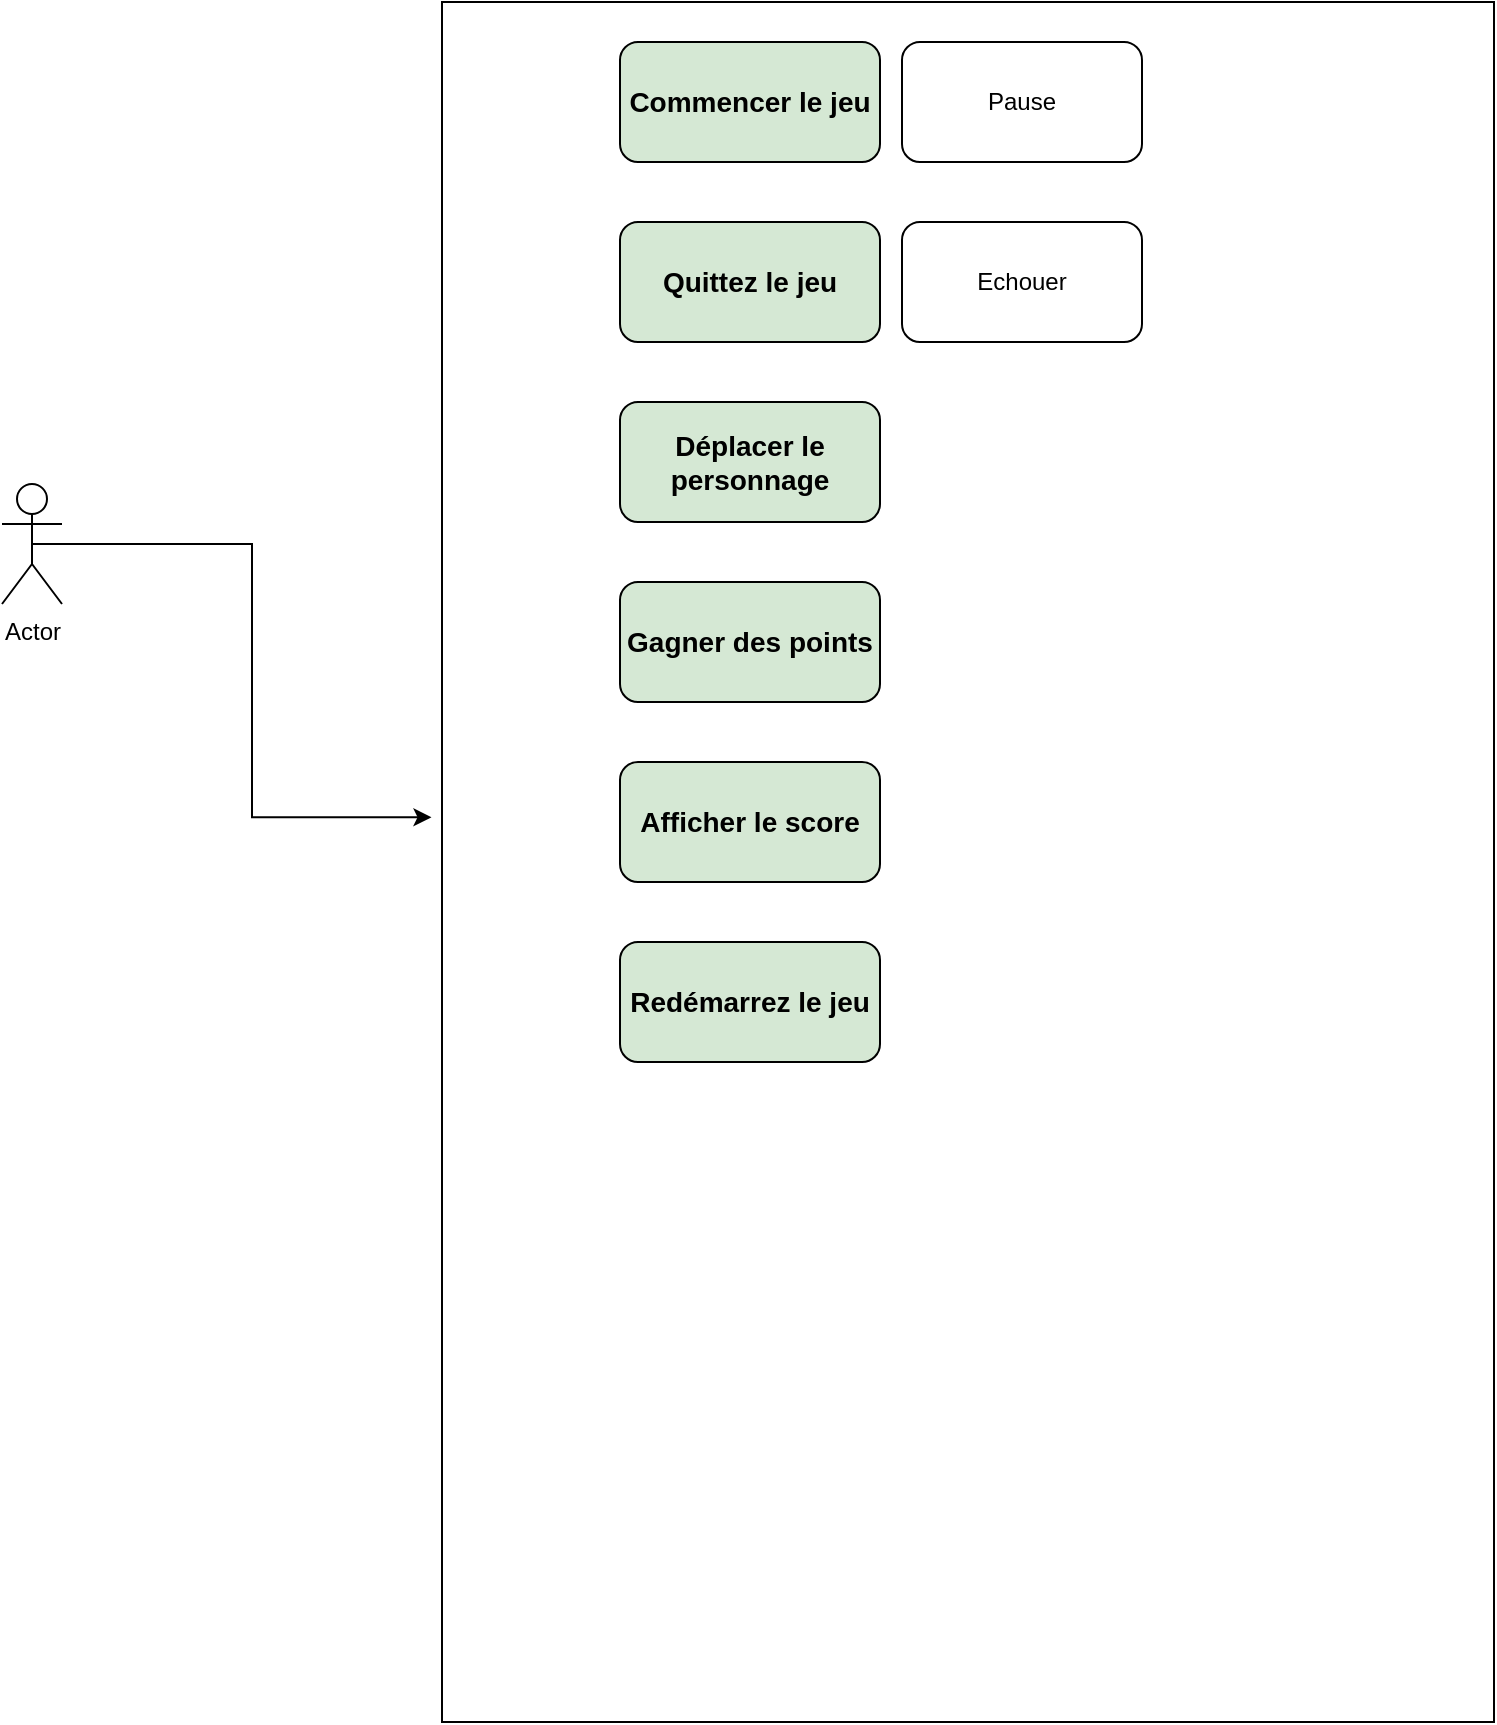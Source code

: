 <mxfile version="24.4.0" type="device">
  <diagram id="u3HEmbyoLWrBkUlyNjNU" name="Page-1">
    <mxGraphModel dx="918" dy="393" grid="1" gridSize="10" guides="1" tooltips="1" connect="1" arrows="1" fold="1" page="1" pageScale="1" pageWidth="827" pageHeight="1169" math="0" shadow="0">
      <root>
        <mxCell id="0" />
        <mxCell id="1" parent="0" />
        <mxCell id="WMbjbyXwP4fBcu2IAF67-1" value="&lt;b&gt;&lt;font style=&quot;font-size: 14px;&quot;&gt;Commencer le jeu&lt;/font&gt;&lt;/b&gt;" style="rounded=1;whiteSpace=wrap;html=1;fillColor=#D5E8D4;" parent="1" vertex="1">
          <mxGeometry x="349" y="40" width="130" height="60" as="geometry" />
        </mxCell>
        <mxCell id="WMbjbyXwP4fBcu2IAF67-2" value="&lt;span style=&quot;font-size: 14px;&quot;&gt;&lt;b&gt;Quittez le jeu&lt;/b&gt;&lt;/span&gt;" style="rounded=1;whiteSpace=wrap;html=1;fillColor=#D5E8D4;" parent="1" vertex="1">
          <mxGeometry x="349" y="130" width="130" height="60" as="geometry" />
        </mxCell>
        <mxCell id="WMbjbyXwP4fBcu2IAF67-3" value="&lt;span style=&quot;font-size: 14px;&quot;&gt;&lt;b&gt;Déplacer le personnage&lt;/b&gt;&lt;/span&gt;" style="rounded=1;whiteSpace=wrap;html=1;fillColor=#D5E8D4;" parent="1" vertex="1">
          <mxGeometry x="349" y="220" width="130" height="60" as="geometry" />
        </mxCell>
        <mxCell id="WMbjbyXwP4fBcu2IAF67-4" value="&lt;span style=&quot;font-size: 14px;&quot;&gt;&lt;b&gt;Gagner des points&lt;/b&gt;&lt;/span&gt;" style="rounded=1;whiteSpace=wrap;html=1;fillColor=#D5E8D4;" parent="1" vertex="1">
          <mxGeometry x="349" y="310" width="130" height="60" as="geometry" />
        </mxCell>
        <mxCell id="WMbjbyXwP4fBcu2IAF67-5" value="&lt;span style=&quot;font-size: 14px;&quot;&gt;&lt;b&gt;Afficher le score&lt;/b&gt;&lt;/span&gt;" style="rounded=1;whiteSpace=wrap;html=1;fillColor=#D5E8D4;" parent="1" vertex="1">
          <mxGeometry x="349" y="400" width="130" height="60" as="geometry" />
        </mxCell>
        <mxCell id="WMbjbyXwP4fBcu2IAF67-6" value="&lt;span style=&quot;font-size: 14px;&quot;&gt;&lt;b&gt;Redémarrez le jeu&lt;/b&gt;&lt;/span&gt;" style="rounded=1;whiteSpace=wrap;html=1;fillColor=#D5E8D4;" parent="1" vertex="1">
          <mxGeometry x="349" y="490" width="130" height="60" as="geometry" />
        </mxCell>
        <mxCell id="WMbjbyXwP4fBcu2IAF67-7" value="" style="rounded=0;whiteSpace=wrap;html=1;fillColor=none;" parent="1" vertex="1">
          <mxGeometry x="260" y="20" width="526" height="860" as="geometry" />
        </mxCell>
        <mxCell id="WMbjbyXwP4fBcu2IAF67-8" value="Actor" style="shape=umlActor;verticalLabelPosition=bottom;verticalAlign=top;html=1;outlineConnect=0;" parent="1" vertex="1">
          <mxGeometry x="40" y="261" width="30" height="60" as="geometry" />
        </mxCell>
        <mxCell id="WMbjbyXwP4fBcu2IAF67-12" style="edgeStyle=orthogonalEdgeStyle;rounded=0;orthogonalLoop=1;jettySize=auto;html=1;exitX=0.5;exitY=0.5;exitDx=0;exitDy=0;exitPerimeter=0;entryX=-0.01;entryY=0.474;entryDx=0;entryDy=0;entryPerimeter=0;" parent="1" source="WMbjbyXwP4fBcu2IAF67-8" target="WMbjbyXwP4fBcu2IAF67-7" edge="1">
          <mxGeometry relative="1" as="geometry" />
        </mxCell>
        <mxCell id="WXc6SI7NDcqdJfZjfngf-2" value="Pause" style="rounded=1;whiteSpace=wrap;html=1;" vertex="1" parent="1">
          <mxGeometry x="490" y="40" width="120" height="60" as="geometry" />
        </mxCell>
        <mxCell id="WXc6SI7NDcqdJfZjfngf-3" value="Echouer" style="rounded=1;whiteSpace=wrap;html=1;" vertex="1" parent="1">
          <mxGeometry x="490" y="130" width="120" height="60" as="geometry" />
        </mxCell>
      </root>
    </mxGraphModel>
  </diagram>
</mxfile>
